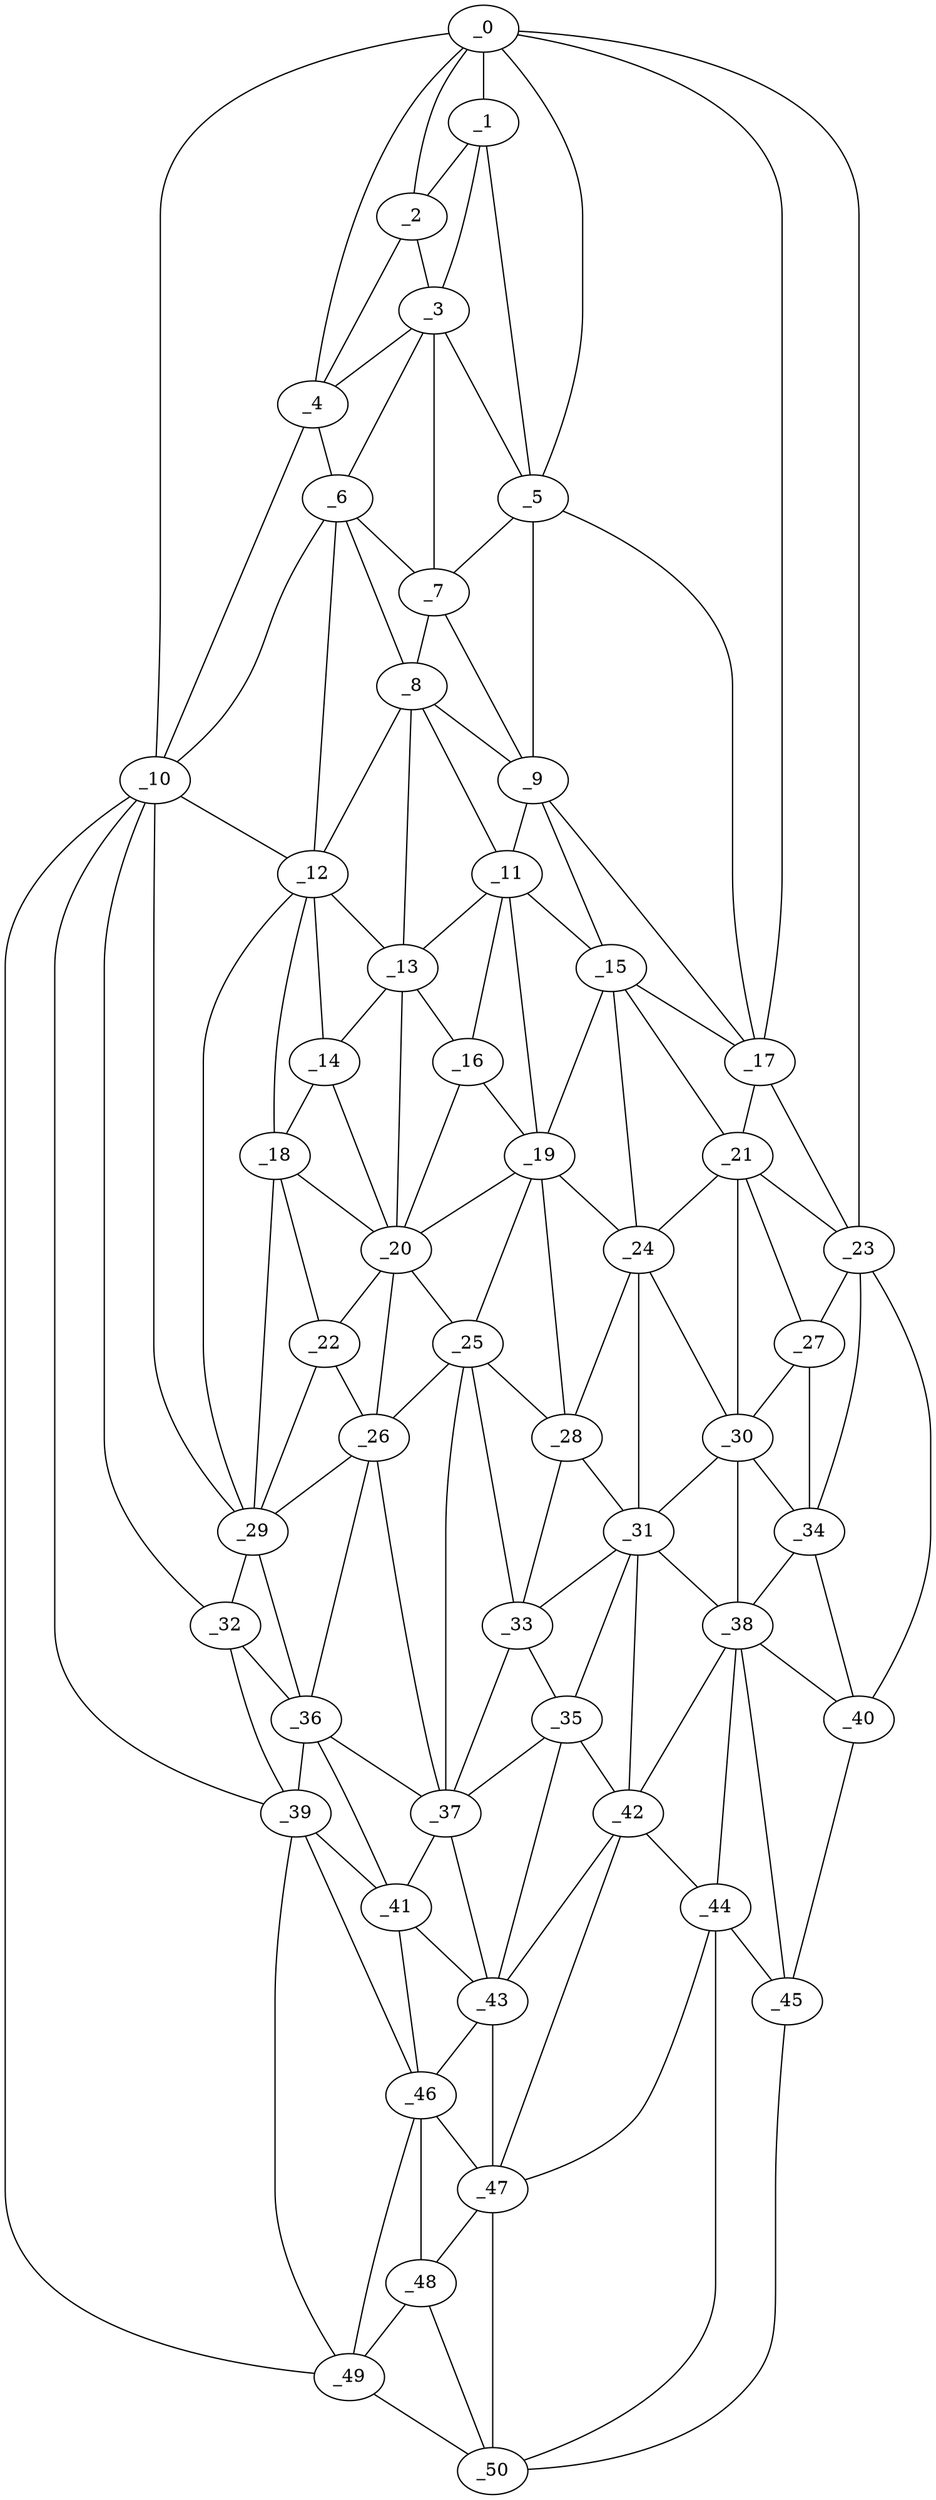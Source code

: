 graph "obj54__315.gxl" {
	_0	 [x=6,
		y=40];
	_1	 [x=15,
		y=46];
	_0 -- _1	 [valence=1];
	_2	 [x=19,
		y=51];
	_0 -- _2	 [valence=2];
	_4	 [x=25,
		y=58];
	_0 -- _4	 [valence=1];
	_5	 [x=29,
		y=35];
	_0 -- _5	 [valence=2];
	_10	 [x=51,
		y=112];
	_0 -- _10	 [valence=1];
	_17	 [x=68,
		y=22];
	_0 -- _17	 [valence=2];
	_23	 [x=77,
		y=19];
	_0 -- _23	 [valence=1];
	_1 -- _2	 [valence=1];
	_3	 [x=25,
		y=49];
	_1 -- _3	 [valence=2];
	_1 -- _5	 [valence=2];
	_2 -- _3	 [valence=2];
	_2 -- _4	 [valence=1];
	_3 -- _4	 [valence=1];
	_3 -- _5	 [valence=2];
	_6	 [x=31,
		y=59];
	_3 -- _6	 [valence=1];
	_7	 [x=35,
		y=42];
	_3 -- _7	 [valence=2];
	_4 -- _6	 [valence=2];
	_4 -- _10	 [valence=2];
	_5 -- _7	 [valence=2];
	_9	 [x=47,
		y=33];
	_5 -- _9	 [valence=2];
	_5 -- _17	 [valence=2];
	_6 -- _7	 [valence=2];
	_8	 [x=42,
		y=55];
	_6 -- _8	 [valence=1];
	_6 -- _10	 [valence=2];
	_12	 [x=60,
		y=81];
	_6 -- _12	 [valence=2];
	_7 -- _8	 [valence=2];
	_7 -- _9	 [valence=1];
	_8 -- _9	 [valence=1];
	_11	 [x=55,
		y=54];
	_8 -- _11	 [valence=1];
	_8 -- _12	 [valence=1];
	_13	 [x=64,
		y=67];
	_8 -- _13	 [valence=2];
	_9 -- _11	 [valence=2];
	_15	 [x=66,
		y=32];
	_9 -- _15	 [valence=2];
	_9 -- _17	 [valence=2];
	_10 -- _12	 [valence=2];
	_29	 [x=85,
		y=93];
	_10 -- _29	 [valence=2];
	_32	 [x=91,
		y=94];
	_10 -- _32	 [valence=2];
	_39	 [x=103,
		y=91];
	_10 -- _39	 [valence=2];
	_49	 [x=122,
		y=86];
	_10 -- _49	 [valence=1];
	_11 -- _13	 [valence=2];
	_11 -- _15	 [valence=1];
	_16	 [x=66,
		y=58];
	_11 -- _16	 [valence=2];
	_19	 [x=73,
		y=49];
	_11 -- _19	 [valence=2];
	_12 -- _13	 [valence=1];
	_14	 [x=65,
		y=74];
	_12 -- _14	 [valence=1];
	_18	 [x=70,
		y=77];
	_12 -- _18	 [valence=2];
	_12 -- _29	 [valence=2];
	_13 -- _14	 [valence=2];
	_13 -- _16	 [valence=2];
	_20	 [x=74,
		y=66];
	_13 -- _20	 [valence=1];
	_14 -- _18	 [valence=1];
	_14 -- _20	 [valence=2];
	_15 -- _17	 [valence=2];
	_15 -- _19	 [valence=1];
	_21	 [x=75,
		y=28];
	_15 -- _21	 [valence=1];
	_24	 [x=80,
		y=41];
	_15 -- _24	 [valence=1];
	_16 -- _19	 [valence=2];
	_16 -- _20	 [valence=2];
	_17 -- _21	 [valence=2];
	_17 -- _23	 [valence=2];
	_18 -- _20	 [valence=2];
	_22	 [x=76,
		y=75];
	_18 -- _22	 [valence=2];
	_18 -- _29	 [valence=2];
	_19 -- _20	 [valence=2];
	_19 -- _24	 [valence=2];
	_25	 [x=83,
		y=59];
	_19 -- _25	 [valence=2];
	_28	 [x=85,
		y=52];
	_19 -- _28	 [valence=2];
	_20 -- _22	 [valence=1];
	_20 -- _25	 [valence=2];
	_26	 [x=84,
		y=72];
	_20 -- _26	 [valence=2];
	_21 -- _23	 [valence=1];
	_21 -- _24	 [valence=2];
	_27	 [x=85,
		y=25];
	_21 -- _27	 [valence=2];
	_30	 [x=88,
		y=37];
	_21 -- _30	 [valence=2];
	_22 -- _26	 [valence=1];
	_22 -- _29	 [valence=2];
	_23 -- _27	 [valence=2];
	_34	 [x=94,
		y=22];
	_23 -- _34	 [valence=1];
	_40	 [x=106,
		y=23];
	_23 -- _40	 [valence=1];
	_24 -- _28	 [valence=1];
	_24 -- _30	 [valence=2];
	_31	 [x=89,
		y=49];
	_24 -- _31	 [valence=2];
	_25 -- _26	 [valence=2];
	_25 -- _28	 [valence=1];
	_33	 [x=92,
		y=54];
	_25 -- _33	 [valence=1];
	_37	 [x=98,
		y=68];
	_25 -- _37	 [valence=2];
	_26 -- _29	 [valence=2];
	_36	 [x=96,
		y=89];
	_26 -- _36	 [valence=2];
	_26 -- _37	 [valence=1];
	_27 -- _30	 [valence=2];
	_27 -- _34	 [valence=2];
	_28 -- _31	 [valence=2];
	_28 -- _33	 [valence=1];
	_29 -- _32	 [valence=2];
	_29 -- _36	 [valence=1];
	_30 -- _31	 [valence=2];
	_30 -- _34	 [valence=1];
	_38	 [x=100,
		y=32];
	_30 -- _38	 [valence=1];
	_31 -- _33	 [valence=1];
	_35	 [x=96,
		y=55];
	_31 -- _35	 [valence=2];
	_31 -- _38	 [valence=2];
	_42	 [x=107,
		y=47];
	_31 -- _42	 [valence=2];
	_32 -- _36	 [valence=2];
	_32 -- _39	 [valence=2];
	_33 -- _35	 [valence=2];
	_33 -- _37	 [valence=2];
	_34 -- _38	 [valence=1];
	_34 -- _40	 [valence=2];
	_35 -- _37	 [valence=1];
	_35 -- _42	 [valence=2];
	_43	 [x=108,
		y=63];
	_35 -- _43	 [valence=2];
	_36 -- _37	 [valence=1];
	_36 -- _39	 [valence=2];
	_41	 [x=106,
		y=79];
	_36 -- _41	 [valence=2];
	_37 -- _41	 [valence=2];
	_37 -- _43	 [valence=2];
	_38 -- _40	 [valence=2];
	_38 -- _42	 [valence=2];
	_44	 [x=110,
		y=42];
	_38 -- _44	 [valence=2];
	_45	 [x=113,
		y=24];
	_38 -- _45	 [valence=1];
	_39 -- _41	 [valence=2];
	_46	 [x=114,
		y=78];
	_39 -- _46	 [valence=2];
	_39 -- _49	 [valence=2];
	_40 -- _45	 [valence=1];
	_41 -- _43	 [valence=2];
	_41 -- _46	 [valence=1];
	_42 -- _43	 [valence=2];
	_42 -- _44	 [valence=2];
	_47	 [x=115,
		y=61];
	_42 -- _47	 [valence=2];
	_43 -- _46	 [valence=2];
	_43 -- _47	 [valence=2];
	_44 -- _45	 [valence=2];
	_44 -- _47	 [valence=1];
	_50	 [x=123,
		y=27];
	_44 -- _50	 [valence=2];
	_45 -- _50	 [valence=1];
	_46 -- _47	 [valence=1];
	_48	 [x=122,
		y=75];
	_46 -- _48	 [valence=2];
	_46 -- _49	 [valence=2];
	_47 -- _48	 [valence=2];
	_47 -- _50	 [valence=2];
	_48 -- _49	 [valence=2];
	_48 -- _50	 [valence=2];
	_49 -- _50	 [valence=1];
}
